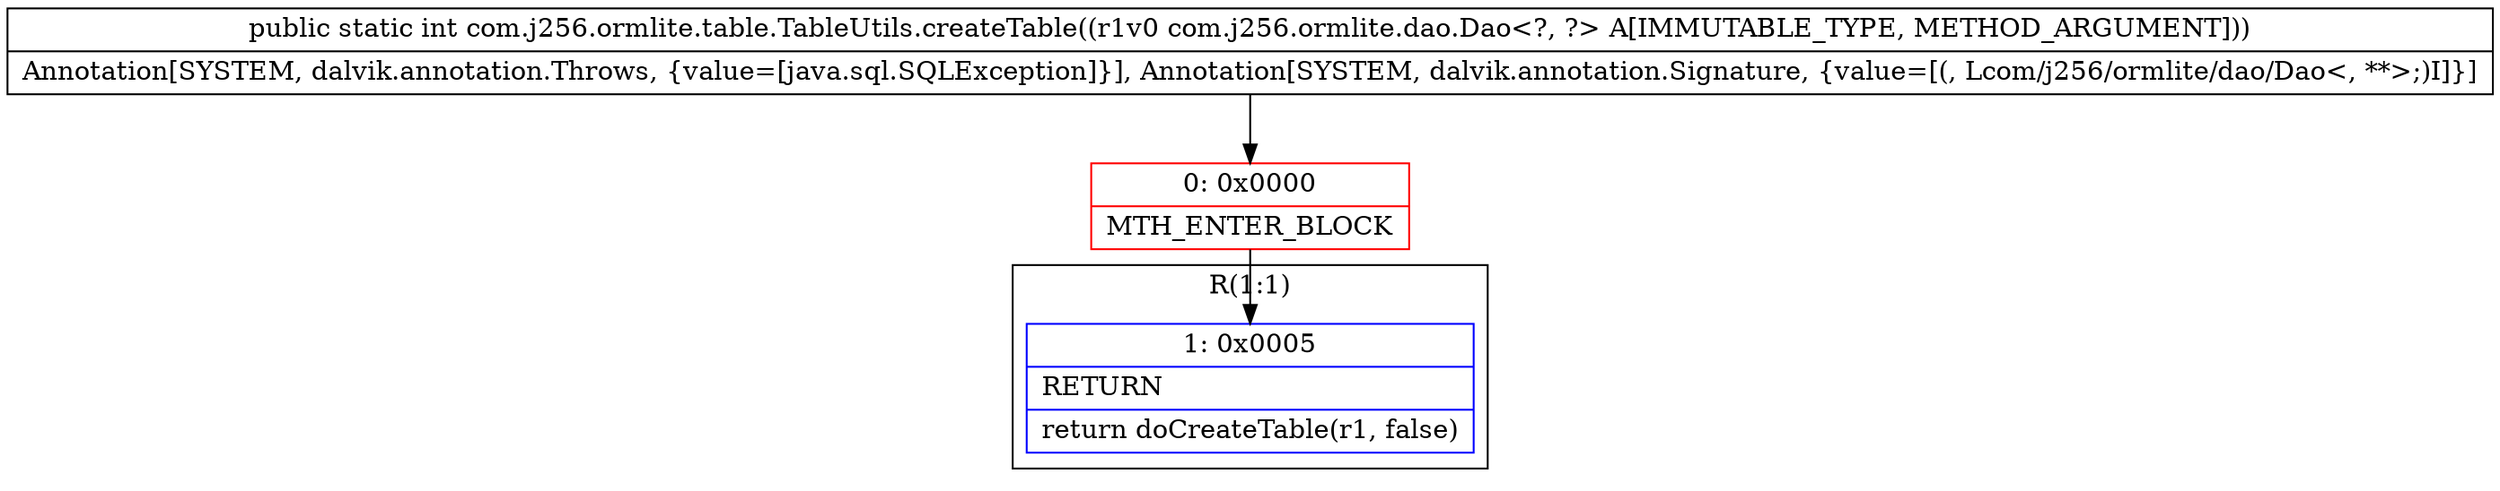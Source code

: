 digraph "CFG forcom.j256.ormlite.table.TableUtils.createTable(Lcom\/j256\/ormlite\/dao\/Dao;)I" {
subgraph cluster_Region_1721021174 {
label = "R(1:1)";
node [shape=record,color=blue];
Node_1 [shape=record,label="{1\:\ 0x0005|RETURN\l|return doCreateTable(r1, false)\l}"];
}
Node_0 [shape=record,color=red,label="{0\:\ 0x0000|MTH_ENTER_BLOCK\l}"];
MethodNode[shape=record,label="{public static int com.j256.ormlite.table.TableUtils.createTable((r1v0 com.j256.ormlite.dao.Dao\<?, ?\> A[IMMUTABLE_TYPE, METHOD_ARGUMENT]))  | Annotation[SYSTEM, dalvik.annotation.Throws, \{value=[java.sql.SQLException]\}], Annotation[SYSTEM, dalvik.annotation.Signature, \{value=[(, Lcom\/j256\/ormlite\/dao\/Dao\<, **\>;)I]\}]\l}"];
MethodNode -> Node_0;
Node_0 -> Node_1;
}

